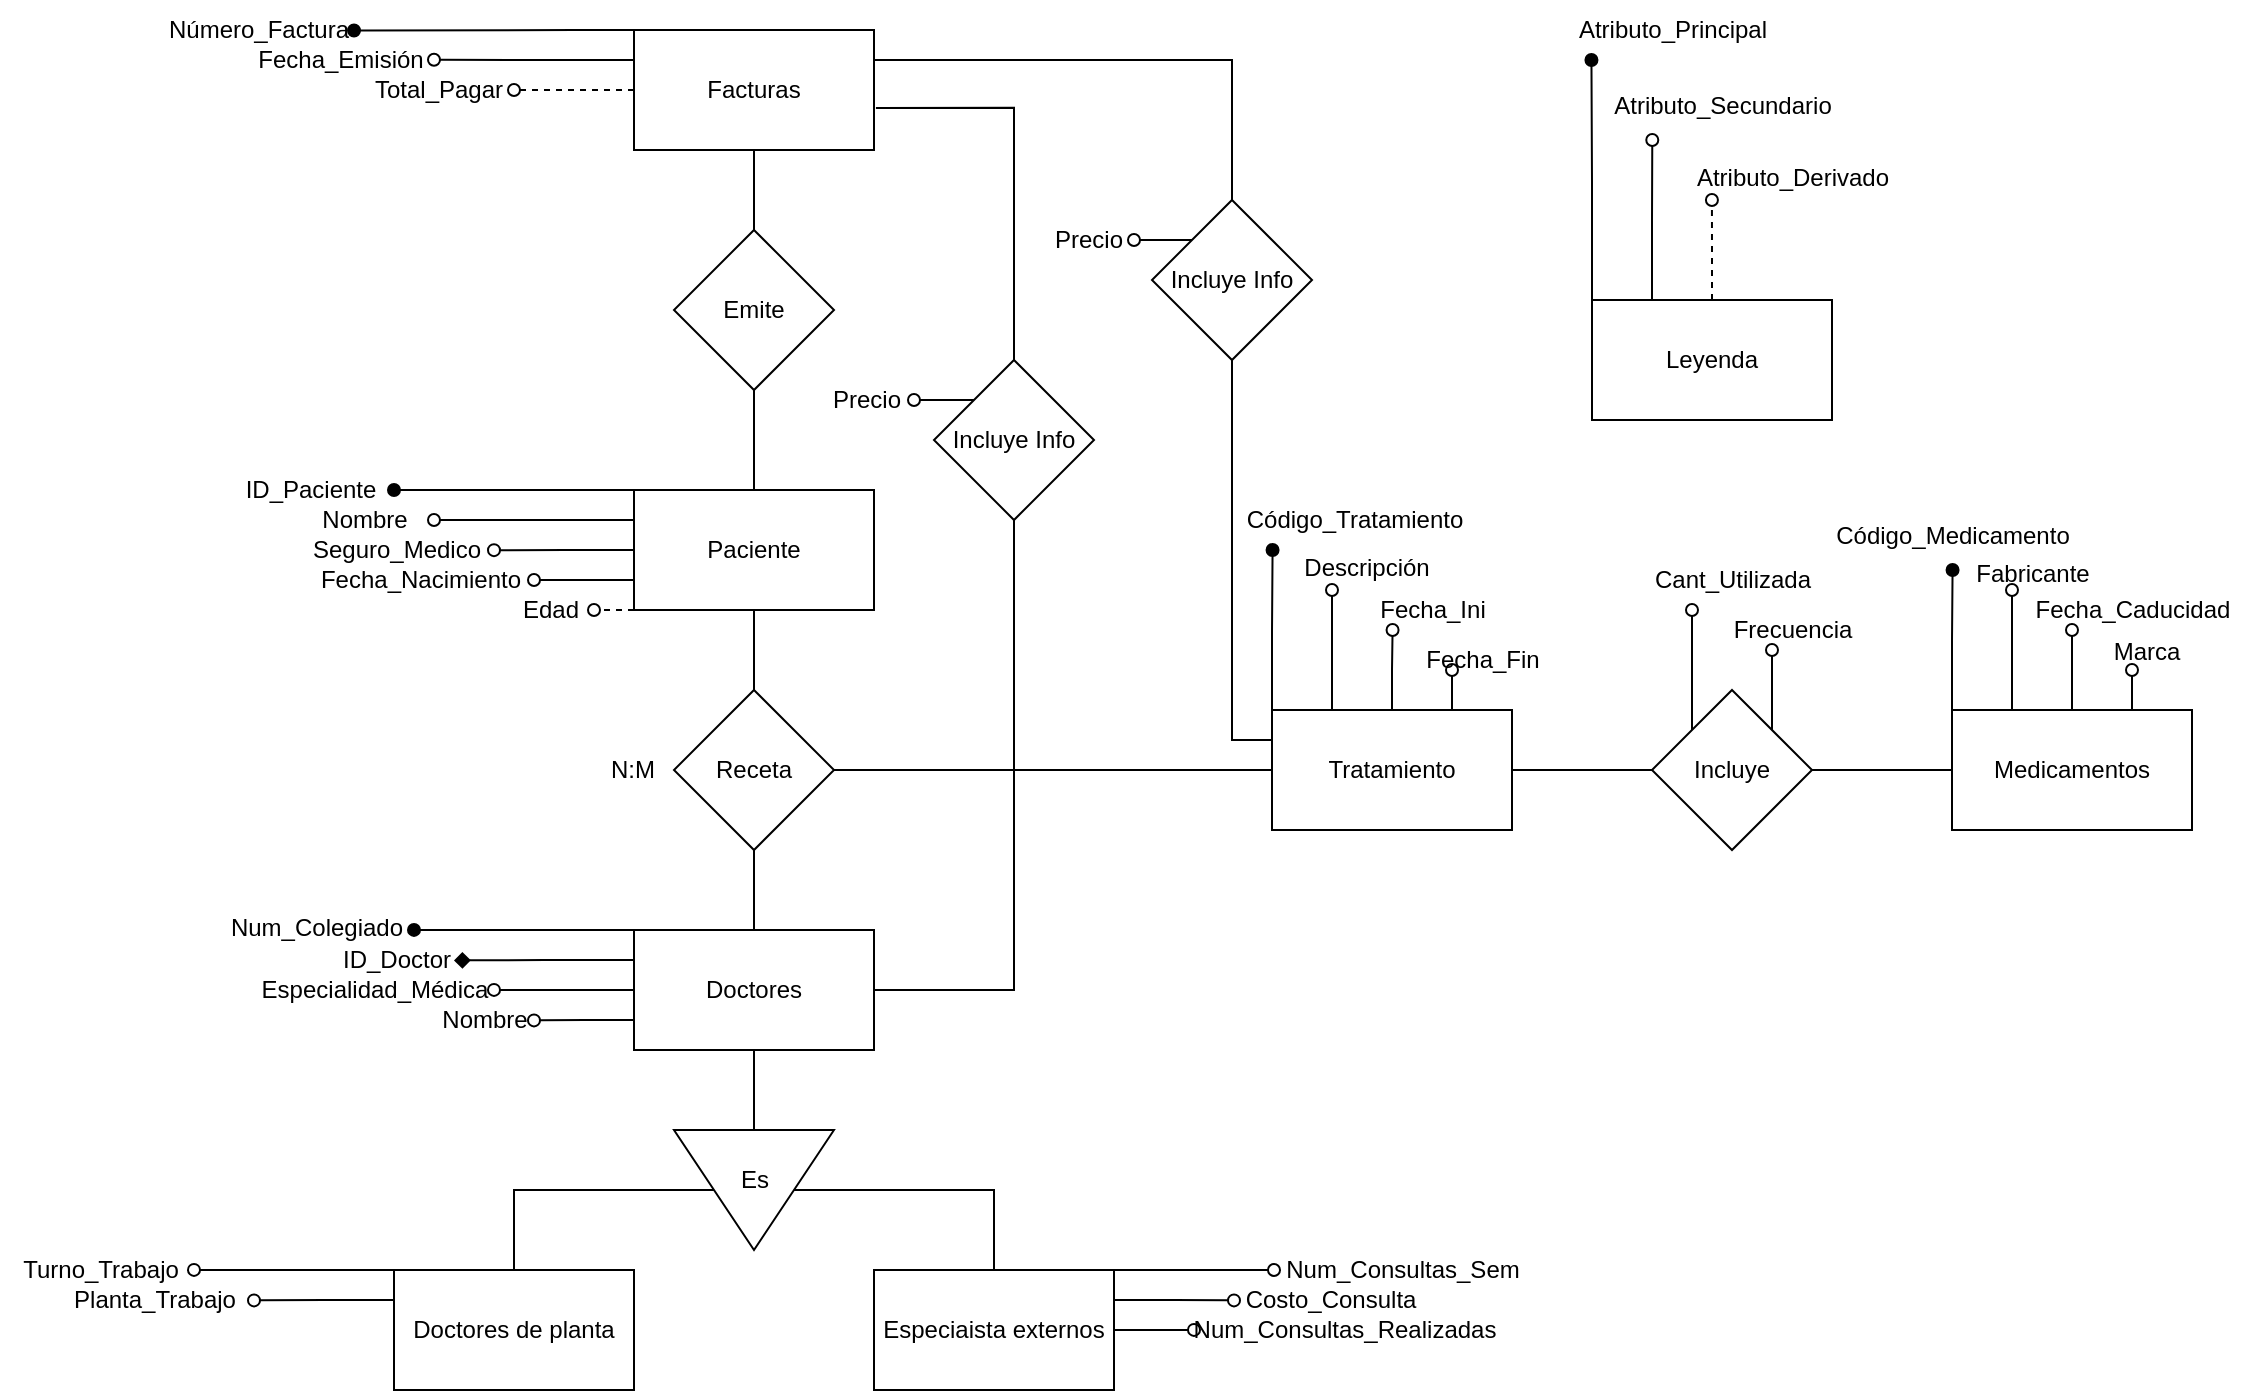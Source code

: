<mxfile version="24.7.17">
  <diagram name="Page-1" id="iGj-eRIgSe5eBF_e4WAJ">
    <mxGraphModel dx="1311" dy="1746" grid="1" gridSize="10" guides="1" tooltips="1" connect="1" arrows="1" fold="1" page="1" pageScale="1" pageWidth="827" pageHeight="1169" math="0" shadow="0">
      <root>
        <mxCell id="0" />
        <mxCell id="1" parent="0" />
        <mxCell id="0KJFS4nAVPMvf3J-0yC1-14" value="" style="edgeStyle=orthogonalEdgeStyle;rounded=0;orthogonalLoop=1;jettySize=auto;html=1;endArrow=none;endFill=0;" edge="1" parent="1" source="0KJFS4nAVPMvf3J-0yC1-1" target="0KJFS4nAVPMvf3J-0yC1-13">
          <mxGeometry relative="1" as="geometry" />
        </mxCell>
        <mxCell id="0KJFS4nAVPMvf3J-0yC1-26" style="edgeStyle=orthogonalEdgeStyle;rounded=0;orthogonalLoop=1;jettySize=auto;html=1;exitX=0;exitY=0;exitDx=0;exitDy=0;endArrow=oval;endFill=1;" edge="1" parent="1" source="0KJFS4nAVPMvf3J-0yC1-1">
          <mxGeometry relative="1" as="geometry">
            <mxPoint x="-270" y="90" as="targetPoint" />
            <Array as="points">
              <mxPoint x="-240" y="90" />
              <mxPoint x="-240" y="90" />
            </Array>
          </mxGeometry>
        </mxCell>
        <mxCell id="0KJFS4nAVPMvf3J-0yC1-28" style="edgeStyle=orthogonalEdgeStyle;rounded=0;orthogonalLoop=1;jettySize=auto;html=1;exitX=0;exitY=0.25;exitDx=0;exitDy=0;endArrow=oval;endFill=0;" edge="1" parent="1" source="0KJFS4nAVPMvf3J-0yC1-1">
          <mxGeometry relative="1" as="geometry">
            <mxPoint x="-250" y="105" as="targetPoint" />
          </mxGeometry>
        </mxCell>
        <mxCell id="0KJFS4nAVPMvf3J-0yC1-30" style="edgeStyle=orthogonalEdgeStyle;rounded=0;orthogonalLoop=1;jettySize=auto;html=1;exitX=0;exitY=0.5;exitDx=0;exitDy=0;endArrow=oval;endFill=0;" edge="1" parent="1" source="0KJFS4nAVPMvf3J-0yC1-1">
          <mxGeometry relative="1" as="geometry">
            <mxPoint x="-220" y="120.08" as="targetPoint" />
          </mxGeometry>
        </mxCell>
        <mxCell id="0KJFS4nAVPMvf3J-0yC1-31" style="edgeStyle=orthogonalEdgeStyle;rounded=0;orthogonalLoop=1;jettySize=auto;html=1;exitX=0;exitY=0.75;exitDx=0;exitDy=0;endArrow=oval;endFill=0;" edge="1" parent="1" source="0KJFS4nAVPMvf3J-0yC1-1">
          <mxGeometry relative="1" as="geometry">
            <mxPoint x="-200" y="135.023" as="targetPoint" />
          </mxGeometry>
        </mxCell>
        <mxCell id="0KJFS4nAVPMvf3J-0yC1-32" style="edgeStyle=orthogonalEdgeStyle;rounded=0;orthogonalLoop=1;jettySize=auto;html=1;exitX=0;exitY=1;exitDx=0;exitDy=0;endArrow=oval;endFill=0;dashed=1;" edge="1" parent="1" source="0KJFS4nAVPMvf3J-0yC1-1">
          <mxGeometry relative="1" as="geometry">
            <mxPoint x="-170" y="149.966" as="targetPoint" />
          </mxGeometry>
        </mxCell>
        <mxCell id="0KJFS4nAVPMvf3J-0yC1-1" value="Paciente" style="rounded=0;whiteSpace=wrap;html=1;" vertex="1" parent="1">
          <mxGeometry x="-150" y="90" width="120" height="60" as="geometry" />
        </mxCell>
        <mxCell id="0KJFS4nAVPMvf3J-0yC1-15" value="" style="edgeStyle=orthogonalEdgeStyle;rounded=0;orthogonalLoop=1;jettySize=auto;html=1;endArrow=none;endFill=0;" edge="1" parent="1" source="0KJFS4nAVPMvf3J-0yC1-2" target="0KJFS4nAVPMvf3J-0yC1-13">
          <mxGeometry relative="1" as="geometry" />
        </mxCell>
        <mxCell id="0KJFS4nAVPMvf3J-0yC1-20" value="" style="edgeStyle=orthogonalEdgeStyle;rounded=0;orthogonalLoop=1;jettySize=auto;html=1;endArrow=none;endFill=0;" edge="1" parent="1" source="0KJFS4nAVPMvf3J-0yC1-2" target="0KJFS4nAVPMvf3J-0yC1-16">
          <mxGeometry relative="1" as="geometry" />
        </mxCell>
        <mxCell id="0KJFS4nAVPMvf3J-0yC1-38" style="edgeStyle=orthogonalEdgeStyle;rounded=0;orthogonalLoop=1;jettySize=auto;html=1;exitX=0;exitY=0;exitDx=0;exitDy=0;endArrow=oval;endFill=1;" edge="1" parent="1" source="0KJFS4nAVPMvf3J-0yC1-2">
          <mxGeometry relative="1" as="geometry">
            <mxPoint x="-260" y="309.952" as="targetPoint" />
            <Array as="points">
              <mxPoint x="-230" y="310" />
              <mxPoint x="-230" y="310" />
            </Array>
          </mxGeometry>
        </mxCell>
        <mxCell id="0KJFS4nAVPMvf3J-0yC1-39" style="edgeStyle=orthogonalEdgeStyle;rounded=0;orthogonalLoop=1;jettySize=auto;html=1;exitX=0;exitY=0.25;exitDx=0;exitDy=0;endArrow=diamond;endFill=1;" edge="1" parent="1" source="0KJFS4nAVPMvf3J-0yC1-2">
          <mxGeometry relative="1" as="geometry">
            <mxPoint x="-240" y="325.19" as="targetPoint" />
          </mxGeometry>
        </mxCell>
        <mxCell id="0KJFS4nAVPMvf3J-0yC1-40" style="edgeStyle=orthogonalEdgeStyle;rounded=0;orthogonalLoop=1;jettySize=auto;html=1;exitX=0;exitY=0.5;exitDx=0;exitDy=0;endArrow=oval;endFill=0;" edge="1" parent="1" source="0KJFS4nAVPMvf3J-0yC1-2">
          <mxGeometry relative="1" as="geometry">
            <mxPoint x="-220" y="339.952" as="targetPoint" />
          </mxGeometry>
        </mxCell>
        <mxCell id="0KJFS4nAVPMvf3J-0yC1-41" style="edgeStyle=orthogonalEdgeStyle;rounded=0;orthogonalLoop=1;jettySize=auto;html=1;exitX=0;exitY=0.75;exitDx=0;exitDy=0;endArrow=oval;endFill=0;" edge="1" parent="1" source="0KJFS4nAVPMvf3J-0yC1-2">
          <mxGeometry relative="1" as="geometry">
            <mxPoint x="-200" y="355.19" as="targetPoint" />
          </mxGeometry>
        </mxCell>
        <mxCell id="0KJFS4nAVPMvf3J-0yC1-94" value="" style="edgeStyle=orthogonalEdgeStyle;rounded=0;orthogonalLoop=1;jettySize=auto;html=1;endArrow=none;endFill=0;" edge="1" parent="1" source="0KJFS4nAVPMvf3J-0yC1-2" target="0KJFS4nAVPMvf3J-0yC1-93">
          <mxGeometry relative="1" as="geometry" />
        </mxCell>
        <mxCell id="0KJFS4nAVPMvf3J-0yC1-2" value="Doctores" style="rounded=0;whiteSpace=wrap;html=1;" vertex="1" parent="1">
          <mxGeometry x="-150" y="310" width="120" height="60" as="geometry" />
        </mxCell>
        <mxCell id="0KJFS4nAVPMvf3J-0yC1-48" style="edgeStyle=orthogonalEdgeStyle;rounded=0;orthogonalLoop=1;jettySize=auto;html=1;exitX=0;exitY=0;exitDx=0;exitDy=0;endArrow=oval;endFill=0;" edge="1" parent="1" source="0KJFS4nAVPMvf3J-0yC1-3">
          <mxGeometry relative="1" as="geometry">
            <mxPoint x="-370" y="479.952" as="targetPoint" />
            <Array as="points">
              <mxPoint x="-350" y="480" />
              <mxPoint x="-350" y="480" />
            </Array>
          </mxGeometry>
        </mxCell>
        <mxCell id="0KJFS4nAVPMvf3J-0yC1-49" style="edgeStyle=orthogonalEdgeStyle;rounded=0;orthogonalLoop=1;jettySize=auto;html=1;exitX=0;exitY=0.25;exitDx=0;exitDy=0;endArrow=oval;endFill=0;" edge="1" parent="1" source="0KJFS4nAVPMvf3J-0yC1-3">
          <mxGeometry relative="1" as="geometry">
            <mxPoint x="-340" y="495.19" as="targetPoint" />
          </mxGeometry>
        </mxCell>
        <mxCell id="0KJFS4nAVPMvf3J-0yC1-3" value="Doctores de planta" style="rounded=0;whiteSpace=wrap;html=1;" vertex="1" parent="1">
          <mxGeometry x="-270" y="480" width="120" height="60" as="geometry" />
        </mxCell>
        <mxCell id="0KJFS4nAVPMvf3J-0yC1-53" style="edgeStyle=orthogonalEdgeStyle;rounded=0;orthogonalLoop=1;jettySize=auto;html=1;exitX=1;exitY=0;exitDx=0;exitDy=0;endArrow=oval;endFill=0;" edge="1" parent="1" source="0KJFS4nAVPMvf3J-0yC1-4">
          <mxGeometry relative="1" as="geometry">
            <mxPoint x="170" y="480" as="targetPoint" />
            <Array as="points">
              <mxPoint x="140" y="480" />
              <mxPoint x="140" y="480" />
            </Array>
          </mxGeometry>
        </mxCell>
        <mxCell id="0KJFS4nAVPMvf3J-0yC1-54" style="edgeStyle=orthogonalEdgeStyle;rounded=0;orthogonalLoop=1;jettySize=auto;html=1;exitX=1;exitY=0.25;exitDx=0;exitDy=0;endArrow=oval;endFill=0;" edge="1" parent="1" source="0KJFS4nAVPMvf3J-0yC1-4">
          <mxGeometry relative="1" as="geometry">
            <mxPoint x="150" y="495.19" as="targetPoint" />
          </mxGeometry>
        </mxCell>
        <mxCell id="0KJFS4nAVPMvf3J-0yC1-55" style="edgeStyle=orthogonalEdgeStyle;rounded=0;orthogonalLoop=1;jettySize=auto;html=1;exitX=1;exitY=0.5;exitDx=0;exitDy=0;endArrow=oval;endFill=0;" edge="1" parent="1" source="0KJFS4nAVPMvf3J-0yC1-4">
          <mxGeometry relative="1" as="geometry">
            <mxPoint x="130" y="509.952" as="targetPoint" />
          </mxGeometry>
        </mxCell>
        <mxCell id="0KJFS4nAVPMvf3J-0yC1-4" value="Especiaista externos" style="rounded=0;whiteSpace=wrap;html=1;" vertex="1" parent="1">
          <mxGeometry x="-30" y="480" width="120" height="60" as="geometry" />
        </mxCell>
        <mxCell id="0KJFS4nAVPMvf3J-0yC1-23" style="edgeStyle=orthogonalEdgeStyle;rounded=0;orthogonalLoop=1;jettySize=auto;html=1;entryX=1;entryY=0.5;entryDx=0;entryDy=0;endArrow=none;endFill=0;" edge="1" parent="1" source="0KJFS4nAVPMvf3J-0yC1-5" target="0KJFS4nAVPMvf3J-0yC1-13">
          <mxGeometry relative="1" as="geometry" />
        </mxCell>
        <mxCell id="0KJFS4nAVPMvf3J-0yC1-60" style="edgeStyle=orthogonalEdgeStyle;rounded=0;orthogonalLoop=1;jettySize=auto;html=1;exitX=0;exitY=0;exitDx=0;exitDy=0;endArrow=oval;endFill=1;" edge="1" parent="1" source="0KJFS4nAVPMvf3J-0yC1-5">
          <mxGeometry relative="1" as="geometry">
            <mxPoint x="169.286" y="120" as="targetPoint" />
          </mxGeometry>
        </mxCell>
        <mxCell id="0KJFS4nAVPMvf3J-0yC1-62" style="edgeStyle=orthogonalEdgeStyle;rounded=0;orthogonalLoop=1;jettySize=auto;html=1;exitX=0.25;exitY=0;exitDx=0;exitDy=0;endArrow=oval;endFill=0;" edge="1" parent="1" source="0KJFS4nAVPMvf3J-0yC1-5">
          <mxGeometry relative="1" as="geometry">
            <mxPoint x="199" y="140" as="targetPoint" />
          </mxGeometry>
        </mxCell>
        <mxCell id="0KJFS4nAVPMvf3J-0yC1-64" style="edgeStyle=orthogonalEdgeStyle;rounded=0;orthogonalLoop=1;jettySize=auto;html=1;exitX=0.5;exitY=0;exitDx=0;exitDy=0;endArrow=oval;endFill=0;" edge="1" parent="1" source="0KJFS4nAVPMvf3J-0yC1-5">
          <mxGeometry relative="1" as="geometry">
            <mxPoint x="229.286" y="160" as="targetPoint" />
          </mxGeometry>
        </mxCell>
        <mxCell id="0KJFS4nAVPMvf3J-0yC1-66" style="edgeStyle=orthogonalEdgeStyle;rounded=0;orthogonalLoop=1;jettySize=auto;html=1;exitX=0.75;exitY=0;exitDx=0;exitDy=0;endArrow=oval;endFill=0;" edge="1" parent="1" source="0KJFS4nAVPMvf3J-0yC1-5">
          <mxGeometry relative="1" as="geometry">
            <mxPoint x="259" y="180" as="targetPoint" />
          </mxGeometry>
        </mxCell>
        <mxCell id="0KJFS4nAVPMvf3J-0yC1-88" style="edgeStyle=orthogonalEdgeStyle;rounded=0;orthogonalLoop=1;jettySize=auto;html=1;exitX=0;exitY=0.25;exitDx=0;exitDy=0;entryX=0.5;entryY=1;entryDx=0;entryDy=0;endArrow=none;endFill=0;" edge="1" parent="1" source="0KJFS4nAVPMvf3J-0yC1-5" target="0KJFS4nAVPMvf3J-0yC1-89">
          <mxGeometry relative="1" as="geometry">
            <mxPoint x="110" y="30" as="targetPoint" />
          </mxGeometry>
        </mxCell>
        <mxCell id="0KJFS4nAVPMvf3J-0yC1-5" value="Tratamiento" style="rounded=0;whiteSpace=wrap;html=1;" vertex="1" parent="1">
          <mxGeometry x="169" y="200" width="120" height="60" as="geometry" />
        </mxCell>
        <mxCell id="0KJFS4nAVPMvf3J-0yC1-18" value="" style="edgeStyle=orthogonalEdgeStyle;rounded=0;orthogonalLoop=1;jettySize=auto;html=1;endArrow=none;endFill=0;" edge="1" parent="1" source="0KJFS4nAVPMvf3J-0yC1-6" target="0KJFS4nAVPMvf3J-0yC1-17">
          <mxGeometry relative="1" as="geometry" />
        </mxCell>
        <mxCell id="0KJFS4nAVPMvf3J-0yC1-68" style="edgeStyle=orthogonalEdgeStyle;rounded=0;orthogonalLoop=1;jettySize=auto;html=1;exitX=0;exitY=0;exitDx=0;exitDy=0;endArrow=oval;endFill=1;" edge="1" parent="1" source="0KJFS4nAVPMvf3J-0yC1-6">
          <mxGeometry relative="1" as="geometry">
            <mxPoint x="509.286" y="130" as="targetPoint" />
          </mxGeometry>
        </mxCell>
        <mxCell id="0KJFS4nAVPMvf3J-0yC1-69" style="edgeStyle=orthogonalEdgeStyle;rounded=0;orthogonalLoop=1;jettySize=auto;html=1;exitX=0.25;exitY=0;exitDx=0;exitDy=0;endArrow=oval;endFill=0;" edge="1" parent="1" source="0KJFS4nAVPMvf3J-0yC1-6">
          <mxGeometry relative="1" as="geometry">
            <mxPoint x="539" y="140" as="targetPoint" />
          </mxGeometry>
        </mxCell>
        <mxCell id="0KJFS4nAVPMvf3J-0yC1-75" style="edgeStyle=orthogonalEdgeStyle;rounded=0;orthogonalLoop=1;jettySize=auto;html=1;exitX=0.5;exitY=0;exitDx=0;exitDy=0;endArrow=oval;endFill=0;" edge="1" parent="1" source="0KJFS4nAVPMvf3J-0yC1-6">
          <mxGeometry relative="1" as="geometry">
            <mxPoint x="569" y="160" as="targetPoint" />
            <Array as="points">
              <mxPoint x="569" y="160" />
            </Array>
          </mxGeometry>
        </mxCell>
        <mxCell id="0KJFS4nAVPMvf3J-0yC1-76" style="edgeStyle=orthogonalEdgeStyle;rounded=0;orthogonalLoop=1;jettySize=auto;html=1;exitX=0.75;exitY=0;exitDx=0;exitDy=0;endArrow=oval;endFill=0;" edge="1" parent="1" source="0KJFS4nAVPMvf3J-0yC1-6">
          <mxGeometry relative="1" as="geometry">
            <mxPoint x="599" y="180" as="targetPoint" />
          </mxGeometry>
        </mxCell>
        <mxCell id="0KJFS4nAVPMvf3J-0yC1-6" value="Medicamentos" style="rounded=0;whiteSpace=wrap;html=1;" vertex="1" parent="1">
          <mxGeometry x="509" y="200" width="120" height="60" as="geometry" />
        </mxCell>
        <mxCell id="0KJFS4nAVPMvf3J-0yC1-84" value="" style="edgeStyle=orthogonalEdgeStyle;rounded=0;orthogonalLoop=1;jettySize=auto;html=1;endArrow=none;endFill=0;" edge="1" parent="1" source="0KJFS4nAVPMvf3J-0yC1-7" target="0KJFS4nAVPMvf3J-0yC1-83">
          <mxGeometry relative="1" as="geometry" />
        </mxCell>
        <mxCell id="0KJFS4nAVPMvf3J-0yC1-96" style="edgeStyle=orthogonalEdgeStyle;rounded=0;orthogonalLoop=1;jettySize=auto;html=1;exitX=0;exitY=0;exitDx=0;exitDy=0;endArrow=oval;endFill=1;" edge="1" parent="1" source="0KJFS4nAVPMvf3J-0yC1-7">
          <mxGeometry relative="1" as="geometry">
            <mxPoint x="-290" y="-139.73" as="targetPoint" />
            <Array as="points">
              <mxPoint x="-180" y="-140" />
              <mxPoint x="-180" y="-140" />
            </Array>
          </mxGeometry>
        </mxCell>
        <mxCell id="0KJFS4nAVPMvf3J-0yC1-97" style="edgeStyle=orthogonalEdgeStyle;rounded=0;orthogonalLoop=1;jettySize=auto;html=1;exitX=0;exitY=0.25;exitDx=0;exitDy=0;endArrow=oval;endFill=0;" edge="1" parent="1" source="0KJFS4nAVPMvf3J-0yC1-7">
          <mxGeometry relative="1" as="geometry">
            <mxPoint x="-250" y="-125.135" as="targetPoint" />
          </mxGeometry>
        </mxCell>
        <mxCell id="0KJFS4nAVPMvf3J-0yC1-98" style="edgeStyle=orthogonalEdgeStyle;rounded=0;orthogonalLoop=1;jettySize=auto;html=1;exitX=0;exitY=0.5;exitDx=0;exitDy=0;endArrow=oval;endFill=0;dashed=1;" edge="1" parent="1" source="0KJFS4nAVPMvf3J-0yC1-7">
          <mxGeometry relative="1" as="geometry">
            <mxPoint x="-210" y="-110" as="targetPoint" />
          </mxGeometry>
        </mxCell>
        <mxCell id="0KJFS4nAVPMvf3J-0yC1-7" value="Facturas" style="rounded=0;whiteSpace=wrap;html=1;" vertex="1" parent="1">
          <mxGeometry x="-150" y="-140" width="120" height="60" as="geometry" />
        </mxCell>
        <mxCell id="0KJFS4nAVPMvf3J-0yC1-13" value="Receta" style="rhombus;whiteSpace=wrap;html=1;rounded=0;" vertex="1" parent="1">
          <mxGeometry x="-130" y="190" width="80" height="80" as="geometry" />
        </mxCell>
        <mxCell id="0KJFS4nAVPMvf3J-0yC1-21" style="edgeStyle=orthogonalEdgeStyle;rounded=0;orthogonalLoop=1;jettySize=auto;html=1;exitX=0.5;exitY=1;exitDx=0;exitDy=0;entryX=0.5;entryY=0;entryDx=0;entryDy=0;endArrow=none;endFill=0;" edge="1" parent="1" source="0KJFS4nAVPMvf3J-0yC1-16" target="0KJFS4nAVPMvf3J-0yC1-3">
          <mxGeometry relative="1" as="geometry" />
        </mxCell>
        <mxCell id="0KJFS4nAVPMvf3J-0yC1-22" style="edgeStyle=orthogonalEdgeStyle;rounded=0;orthogonalLoop=1;jettySize=auto;html=1;exitX=0.5;exitY=0;exitDx=0;exitDy=0;entryX=0.5;entryY=0;entryDx=0;entryDy=0;endArrow=none;endFill=0;" edge="1" parent="1" source="0KJFS4nAVPMvf3J-0yC1-16" target="0KJFS4nAVPMvf3J-0yC1-4">
          <mxGeometry relative="1" as="geometry" />
        </mxCell>
        <mxCell id="0KJFS4nAVPMvf3J-0yC1-16" value="" style="triangle;whiteSpace=wrap;html=1;rotation=90;" vertex="1" parent="1">
          <mxGeometry x="-120" y="400" width="60" height="80" as="geometry" />
        </mxCell>
        <mxCell id="0KJFS4nAVPMvf3J-0yC1-19" value="" style="edgeStyle=orthogonalEdgeStyle;rounded=0;orthogonalLoop=1;jettySize=auto;html=1;endArrow=none;endFill=0;" edge="1" parent="1" source="0KJFS4nAVPMvf3J-0yC1-17" target="0KJFS4nAVPMvf3J-0yC1-5">
          <mxGeometry relative="1" as="geometry" />
        </mxCell>
        <mxCell id="0KJFS4nAVPMvf3J-0yC1-71" style="edgeStyle=orthogonalEdgeStyle;rounded=0;orthogonalLoop=1;jettySize=auto;html=1;exitX=0;exitY=0;exitDx=0;exitDy=0;endArrow=oval;endFill=0;" edge="1" parent="1" source="0KJFS4nAVPMvf3J-0yC1-17">
          <mxGeometry relative="1" as="geometry">
            <mxPoint x="379" y="150" as="targetPoint" />
          </mxGeometry>
        </mxCell>
        <mxCell id="0KJFS4nAVPMvf3J-0yC1-72" style="edgeStyle=orthogonalEdgeStyle;rounded=0;orthogonalLoop=1;jettySize=auto;html=1;exitX=1;exitY=0;exitDx=0;exitDy=0;endArrow=oval;endFill=0;" edge="1" parent="1" source="0KJFS4nAVPMvf3J-0yC1-17">
          <mxGeometry relative="1" as="geometry">
            <mxPoint x="419" y="170" as="targetPoint" />
          </mxGeometry>
        </mxCell>
        <mxCell id="0KJFS4nAVPMvf3J-0yC1-17" value="Incluye" style="rhombus;whiteSpace=wrap;html=1;rounded=0;" vertex="1" parent="1">
          <mxGeometry x="359" y="190" width="80" height="80" as="geometry" />
        </mxCell>
        <mxCell id="0KJFS4nAVPMvf3J-0yC1-24" value="Es" style="text;html=1;align=center;verticalAlign=middle;resizable=0;points=[];autosize=1;strokeColor=none;fillColor=none;" vertex="1" parent="1">
          <mxGeometry x="-110" y="420" width="40" height="30" as="geometry" />
        </mxCell>
        <mxCell id="0KJFS4nAVPMvf3J-0yC1-33" value="ID_Paciente" style="text;html=1;align=center;verticalAlign=middle;resizable=0;points=[];autosize=1;strokeColor=none;fillColor=none;" vertex="1" parent="1">
          <mxGeometry x="-357" y="75" width="90" height="30" as="geometry" />
        </mxCell>
        <mxCell id="0KJFS4nAVPMvf3J-0yC1-34" value="Nombre" style="text;html=1;align=center;verticalAlign=middle;resizable=0;points=[];autosize=1;strokeColor=none;fillColor=none;" vertex="1" parent="1">
          <mxGeometry x="-320" y="90" width="70" height="30" as="geometry" />
        </mxCell>
        <mxCell id="0KJFS4nAVPMvf3J-0yC1-35" value="Fecha_Nacimiento" style="text;html=1;align=center;verticalAlign=middle;resizable=0;points=[];autosize=1;strokeColor=none;fillColor=none;" vertex="1" parent="1">
          <mxGeometry x="-317" y="120" width="120" height="30" as="geometry" />
        </mxCell>
        <mxCell id="0KJFS4nAVPMvf3J-0yC1-36" value="Edad" style="text;html=1;align=center;verticalAlign=middle;resizable=0;points=[];autosize=1;strokeColor=none;fillColor=none;" vertex="1" parent="1">
          <mxGeometry x="-217" y="135" width="50" height="30" as="geometry" />
        </mxCell>
        <mxCell id="0KJFS4nAVPMvf3J-0yC1-37" value="Seguro_Medico" style="text;html=1;align=center;verticalAlign=middle;resizable=0;points=[];autosize=1;strokeColor=none;fillColor=none;" vertex="1" parent="1">
          <mxGeometry x="-324" y="105" width="110" height="30" as="geometry" />
        </mxCell>
        <mxCell id="0KJFS4nAVPMvf3J-0yC1-43" value="Num_Colegiado" style="text;html=1;align=center;verticalAlign=middle;resizable=0;points=[];autosize=1;strokeColor=none;fillColor=none;" vertex="1" parent="1">
          <mxGeometry x="-364" y="294" width="110" height="30" as="geometry" />
        </mxCell>
        <mxCell id="0KJFS4nAVPMvf3J-0yC1-44" value="Especialidad_Médica" style="text;html=1;align=center;verticalAlign=middle;resizable=0;points=[];autosize=1;strokeColor=none;fillColor=none;" vertex="1" parent="1">
          <mxGeometry x="-350" y="325" width="140" height="30" as="geometry" />
        </mxCell>
        <mxCell id="0KJFS4nAVPMvf3J-0yC1-45" value="ID_Doctor" style="text;html=1;align=center;verticalAlign=middle;resizable=0;points=[];autosize=1;strokeColor=none;fillColor=none;" vertex="1" parent="1">
          <mxGeometry x="-309" y="310" width="80" height="30" as="geometry" />
        </mxCell>
        <mxCell id="0KJFS4nAVPMvf3J-0yC1-47" value="Nombre" style="text;html=1;align=center;verticalAlign=middle;resizable=0;points=[];autosize=1;strokeColor=none;fillColor=none;" vertex="1" parent="1">
          <mxGeometry x="-260" y="340" width="70" height="30" as="geometry" />
        </mxCell>
        <mxCell id="0KJFS4nAVPMvf3J-0yC1-50" value="Turno_Trabajo" style="text;html=1;align=center;verticalAlign=middle;resizable=0;points=[];autosize=1;strokeColor=none;fillColor=none;" vertex="1" parent="1">
          <mxGeometry x="-467" y="465" width="100" height="30" as="geometry" />
        </mxCell>
        <mxCell id="0KJFS4nAVPMvf3J-0yC1-51" value="Planta_Trabajo" style="text;html=1;align=center;verticalAlign=middle;resizable=0;points=[];autosize=1;strokeColor=none;fillColor=none;" vertex="1" parent="1">
          <mxGeometry x="-440" y="480" width="100" height="30" as="geometry" />
        </mxCell>
        <mxCell id="0KJFS4nAVPMvf3J-0yC1-57" value="Num_Consultas_Sem" style="text;html=1;align=center;verticalAlign=middle;resizable=0;points=[];autosize=1;strokeColor=none;fillColor=none;" vertex="1" parent="1">
          <mxGeometry x="164" y="465" width="140" height="30" as="geometry" />
        </mxCell>
        <mxCell id="0KJFS4nAVPMvf3J-0yC1-58" value="Costo_Consulta" style="text;html=1;align=center;verticalAlign=middle;resizable=0;points=[];autosize=1;strokeColor=none;fillColor=none;" vertex="1" parent="1">
          <mxGeometry x="143" y="480" width="110" height="30" as="geometry" />
        </mxCell>
        <mxCell id="0KJFS4nAVPMvf3J-0yC1-59" value="Num_Consultas_Realizadas" style="text;html=1;align=center;verticalAlign=middle;resizable=0;points=[];autosize=1;strokeColor=none;fillColor=none;" vertex="1" parent="1">
          <mxGeometry x="120" y="495" width="170" height="30" as="geometry" />
        </mxCell>
        <mxCell id="0KJFS4nAVPMvf3J-0yC1-61" value="Código_Tratamiento" style="text;html=1;align=center;verticalAlign=middle;resizable=0;points=[];autosize=1;strokeColor=none;fillColor=none;" vertex="1" parent="1">
          <mxGeometry x="145" y="90" width="130" height="30" as="geometry" />
        </mxCell>
        <mxCell id="0KJFS4nAVPMvf3J-0yC1-63" value="Descripción" style="text;html=1;align=center;verticalAlign=middle;resizable=0;points=[];autosize=1;strokeColor=none;fillColor=none;" vertex="1" parent="1">
          <mxGeometry x="171" y="114" width="90" height="30" as="geometry" />
        </mxCell>
        <mxCell id="0KJFS4nAVPMvf3J-0yC1-65" value="Fecha_Ini" style="text;html=1;align=center;verticalAlign=middle;resizable=0;points=[];autosize=1;strokeColor=none;fillColor=none;" vertex="1" parent="1">
          <mxGeometry x="209" y="135" width="80" height="30" as="geometry" />
        </mxCell>
        <mxCell id="0KJFS4nAVPMvf3J-0yC1-67" value="Fecha_Fin" style="text;html=1;align=center;verticalAlign=middle;resizable=0;points=[];autosize=1;strokeColor=none;fillColor=none;" vertex="1" parent="1">
          <mxGeometry x="234" y="160" width="80" height="30" as="geometry" />
        </mxCell>
        <mxCell id="0KJFS4nAVPMvf3J-0yC1-73" value="Cant_Utilizada" style="text;html=1;align=center;verticalAlign=middle;resizable=0;points=[];autosize=1;strokeColor=none;fillColor=none;" vertex="1" parent="1">
          <mxGeometry x="349" y="120" width="100" height="30" as="geometry" />
        </mxCell>
        <mxCell id="0KJFS4nAVPMvf3J-0yC1-74" value="Frecuencia" style="text;html=1;align=center;verticalAlign=middle;resizable=0;points=[];autosize=1;strokeColor=none;fillColor=none;" vertex="1" parent="1">
          <mxGeometry x="389" y="145" width="80" height="30" as="geometry" />
        </mxCell>
        <mxCell id="0KJFS4nAVPMvf3J-0yC1-77" value="Código_Medicamento" style="text;html=1;align=center;verticalAlign=middle;resizable=0;points=[];autosize=1;strokeColor=none;fillColor=none;" vertex="1" parent="1">
          <mxGeometry x="439" y="98" width="140" height="30" as="geometry" />
        </mxCell>
        <mxCell id="0KJFS4nAVPMvf3J-0yC1-78" value="Fabricante" style="text;html=1;align=center;verticalAlign=middle;resizable=0;points=[];autosize=1;strokeColor=none;fillColor=none;" vertex="1" parent="1">
          <mxGeometry x="509" y="117" width="80" height="30" as="geometry" />
        </mxCell>
        <mxCell id="0KJFS4nAVPMvf3J-0yC1-79" value="Fecha_Caducidad" style="text;html=1;align=center;verticalAlign=middle;resizable=0;points=[];autosize=1;strokeColor=none;fillColor=none;" vertex="1" parent="1">
          <mxGeometry x="539" y="135" width="120" height="30" as="geometry" />
        </mxCell>
        <mxCell id="0KJFS4nAVPMvf3J-0yC1-80" value="Marca" style="text;html=1;align=center;verticalAlign=middle;resizable=0;points=[];autosize=1;strokeColor=none;fillColor=none;" vertex="1" parent="1">
          <mxGeometry x="576" y="156" width="60" height="30" as="geometry" />
        </mxCell>
        <mxCell id="0KJFS4nAVPMvf3J-0yC1-85" value="" style="edgeStyle=orthogonalEdgeStyle;rounded=0;orthogonalLoop=1;jettySize=auto;html=1;endArrow=none;endFill=0;" edge="1" parent="1" source="0KJFS4nAVPMvf3J-0yC1-83" target="0KJFS4nAVPMvf3J-0yC1-1">
          <mxGeometry relative="1" as="geometry" />
        </mxCell>
        <mxCell id="0KJFS4nAVPMvf3J-0yC1-83" value="Emite" style="rhombus;whiteSpace=wrap;html=1;rounded=0;" vertex="1" parent="1">
          <mxGeometry x="-130" y="-40" width="80" height="80" as="geometry" />
        </mxCell>
        <mxCell id="0KJFS4nAVPMvf3J-0yC1-91" style="edgeStyle=orthogonalEdgeStyle;rounded=0;orthogonalLoop=1;jettySize=auto;html=1;exitX=0.5;exitY=0;exitDx=0;exitDy=0;entryX=1;entryY=0.25;entryDx=0;entryDy=0;endArrow=none;endFill=0;" edge="1" parent="1" source="0KJFS4nAVPMvf3J-0yC1-89" target="0KJFS4nAVPMvf3J-0yC1-7">
          <mxGeometry relative="1" as="geometry" />
        </mxCell>
        <mxCell id="0KJFS4nAVPMvf3J-0yC1-107" style="edgeStyle=orthogonalEdgeStyle;rounded=0;orthogonalLoop=1;jettySize=auto;html=1;exitX=0;exitY=0;exitDx=0;exitDy=0;endArrow=oval;endFill=0;" edge="1" parent="1" source="0KJFS4nAVPMvf3J-0yC1-89">
          <mxGeometry relative="1" as="geometry">
            <mxPoint x="100" y="-35" as="targetPoint" />
          </mxGeometry>
        </mxCell>
        <mxCell id="0KJFS4nAVPMvf3J-0yC1-89" value="Incluye Info" style="rhombus;whiteSpace=wrap;html=1;" vertex="1" parent="1">
          <mxGeometry x="109" y="-55" width="80" height="80" as="geometry" />
        </mxCell>
        <mxCell id="0KJFS4nAVPMvf3J-0yC1-110" style="edgeStyle=orthogonalEdgeStyle;rounded=0;orthogonalLoop=1;jettySize=auto;html=1;exitX=0;exitY=0;exitDx=0;exitDy=0;endArrow=oval;endFill=0;" edge="1" parent="1" source="0KJFS4nAVPMvf3J-0yC1-93">
          <mxGeometry relative="1" as="geometry">
            <mxPoint x="-10" y="45.054" as="targetPoint" />
          </mxGeometry>
        </mxCell>
        <mxCell id="0KJFS4nAVPMvf3J-0yC1-93" value="Incluye Info" style="rhombus;whiteSpace=wrap;html=1;rounded=0;" vertex="1" parent="1">
          <mxGeometry y="25" width="80" height="80" as="geometry" />
        </mxCell>
        <mxCell id="0KJFS4nAVPMvf3J-0yC1-95" style="edgeStyle=orthogonalEdgeStyle;rounded=0;orthogonalLoop=1;jettySize=auto;html=1;exitX=0.5;exitY=0;exitDx=0;exitDy=0;entryX=1.008;entryY=0.649;entryDx=0;entryDy=0;entryPerimeter=0;endArrow=none;endFill=0;" edge="1" parent="1" source="0KJFS4nAVPMvf3J-0yC1-93" target="0KJFS4nAVPMvf3J-0yC1-7">
          <mxGeometry relative="1" as="geometry" />
        </mxCell>
        <mxCell id="0KJFS4nAVPMvf3J-0yC1-100" value="Número_Factura" style="text;html=1;align=center;verticalAlign=middle;resizable=0;points=[];autosize=1;strokeColor=none;fillColor=none;" vertex="1" parent="1">
          <mxGeometry x="-393" y="-155" width="110" height="30" as="geometry" />
        </mxCell>
        <mxCell id="0KJFS4nAVPMvf3J-0yC1-101" value="Fecha_Emisión" style="text;html=1;align=center;verticalAlign=middle;resizable=0;points=[];autosize=1;strokeColor=none;fillColor=none;" vertex="1" parent="1">
          <mxGeometry x="-352" y="-140" width="110" height="30" as="geometry" />
        </mxCell>
        <mxCell id="0KJFS4nAVPMvf3J-0yC1-103" value="Total_Pagar" style="text;html=1;align=center;verticalAlign=middle;resizable=0;points=[];autosize=1;strokeColor=none;fillColor=none;" vertex="1" parent="1">
          <mxGeometry x="-293" y="-125" width="90" height="30" as="geometry" />
        </mxCell>
        <mxCell id="0KJFS4nAVPMvf3J-0yC1-106" value="Precio" style="text;html=1;align=center;verticalAlign=middle;resizable=0;points=[];autosize=1;strokeColor=none;fillColor=none;" vertex="1" parent="1">
          <mxGeometry x="-64" y="30" width="60" height="30" as="geometry" />
        </mxCell>
        <mxCell id="0KJFS4nAVPMvf3J-0yC1-108" value="Precio" style="text;html=1;align=center;verticalAlign=middle;resizable=0;points=[];autosize=1;strokeColor=none;fillColor=none;" vertex="1" parent="1">
          <mxGeometry x="47" y="-50" width="60" height="30" as="geometry" />
        </mxCell>
        <mxCell id="0KJFS4nAVPMvf3J-0yC1-113" style="edgeStyle=orthogonalEdgeStyle;rounded=0;orthogonalLoop=1;jettySize=auto;html=1;exitX=0;exitY=0;exitDx=0;exitDy=0;endArrow=oval;endFill=1;" edge="1" parent="1" source="0KJFS4nAVPMvf3J-0yC1-111">
          <mxGeometry relative="1" as="geometry">
            <mxPoint x="328.727" y="-125" as="targetPoint" />
          </mxGeometry>
        </mxCell>
        <mxCell id="0KJFS4nAVPMvf3J-0yC1-114" style="edgeStyle=orthogonalEdgeStyle;rounded=0;orthogonalLoop=1;jettySize=auto;html=1;exitX=0.25;exitY=0;exitDx=0;exitDy=0;endArrow=oval;endFill=0;" edge="1" parent="1" source="0KJFS4nAVPMvf3J-0yC1-111">
          <mxGeometry relative="1" as="geometry">
            <mxPoint x="359.14" y="-85" as="targetPoint" />
          </mxGeometry>
        </mxCell>
        <mxCell id="0KJFS4nAVPMvf3J-0yC1-115" style="edgeStyle=orthogonalEdgeStyle;rounded=0;orthogonalLoop=1;jettySize=auto;html=1;exitX=0.5;exitY=0;exitDx=0;exitDy=0;endArrow=oval;endFill=0;dashed=1;" edge="1" parent="1" source="0KJFS4nAVPMvf3J-0yC1-111">
          <mxGeometry relative="1" as="geometry">
            <mxPoint x="388.965" y="-55" as="targetPoint" />
          </mxGeometry>
        </mxCell>
        <mxCell id="0KJFS4nAVPMvf3J-0yC1-111" value="Leyenda" style="rounded=0;whiteSpace=wrap;html=1;" vertex="1" parent="1">
          <mxGeometry x="329" y="-5" width="120" height="60" as="geometry" />
        </mxCell>
        <mxCell id="0KJFS4nAVPMvf3J-0yC1-118" value="Atributo_Principal" style="text;html=1;align=center;verticalAlign=middle;resizable=0;points=[];autosize=1;strokeColor=none;fillColor=none;" vertex="1" parent="1">
          <mxGeometry x="309" y="-155" width="120" height="30" as="geometry" />
        </mxCell>
        <mxCell id="0KJFS4nAVPMvf3J-0yC1-119" value="Atributo_Secundario" style="text;html=1;align=center;verticalAlign=middle;resizable=0;points=[];autosize=1;strokeColor=none;fillColor=none;" vertex="1" parent="1">
          <mxGeometry x="329" y="-117" width="130" height="30" as="geometry" />
        </mxCell>
        <mxCell id="0KJFS4nAVPMvf3J-0yC1-120" value="Atributo_Derivado" style="text;html=1;align=center;verticalAlign=middle;resizable=0;points=[];autosize=1;strokeColor=none;fillColor=none;" vertex="1" parent="1">
          <mxGeometry x="369" y="-81" width="120" height="30" as="geometry" />
        </mxCell>
        <mxCell id="0KJFS4nAVPMvf3J-0yC1-121" value="N:M" style="text;html=1;align=center;verticalAlign=middle;resizable=0;points=[];autosize=1;strokeColor=none;fillColor=none;" vertex="1" parent="1">
          <mxGeometry x="-176" y="215" width="50" height="30" as="geometry" />
        </mxCell>
      </root>
    </mxGraphModel>
  </diagram>
</mxfile>
